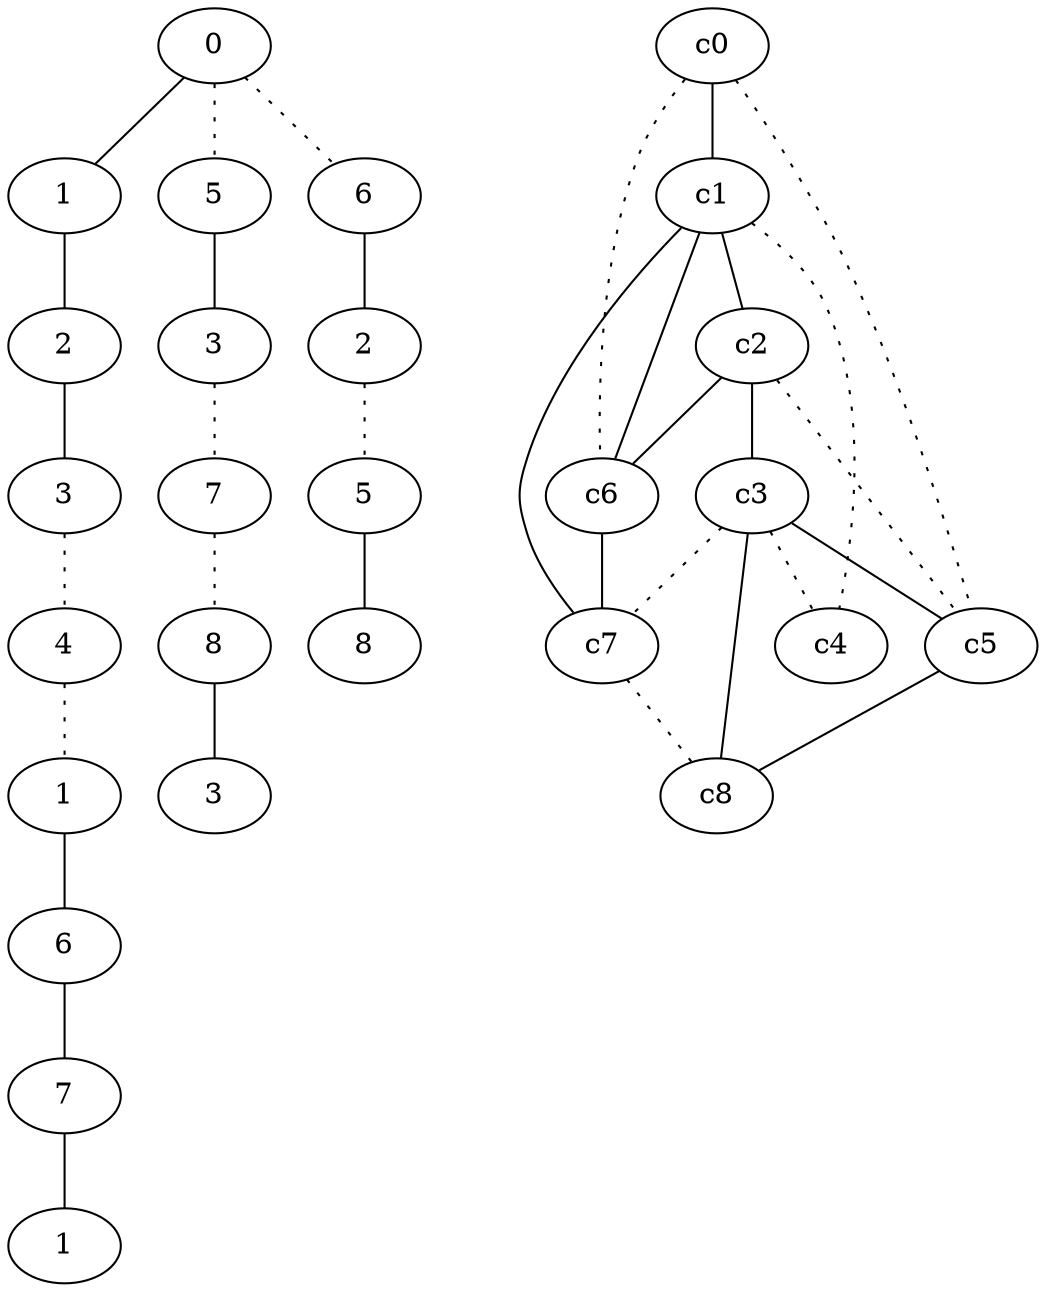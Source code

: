 graph {
a0[label=0];
a1[label=1];
a2[label=2];
a3[label=3];
a4[label=4];
a5[label=1];
a6[label=6];
a7[label=7];
a8[label=1];
a9[label=5];
a10[label=3];
a11[label=7];
a12[label=8];
a13[label=3];
a14[label=6];
a15[label=2];
a16[label=5];
a17[label=8];
a0 -- a1;
a0 -- a9 [style=dotted];
a0 -- a14 [style=dotted];
a1 -- a2;
a2 -- a3;
a3 -- a4 [style=dotted];
a4 -- a5 [style=dotted];
a5 -- a6;
a6 -- a7;
a7 -- a8;
a9 -- a10;
a10 -- a11 [style=dotted];
a11 -- a12 [style=dotted];
a12 -- a13;
a14 -- a15;
a15 -- a16 [style=dotted];
a16 -- a17;
c0 -- c1;
c0 -- c5 [style=dotted];
c0 -- c6 [style=dotted];
c1 -- c2;
c1 -- c4 [style=dotted];
c1 -- c6;
c1 -- c7;
c2 -- c3;
c2 -- c5 [style=dotted];
c2 -- c6;
c3 -- c4 [style=dotted];
c3 -- c5;
c3 -- c7 [style=dotted];
c3 -- c8;
c5 -- c8;
c6 -- c7;
c7 -- c8 [style=dotted];
}
